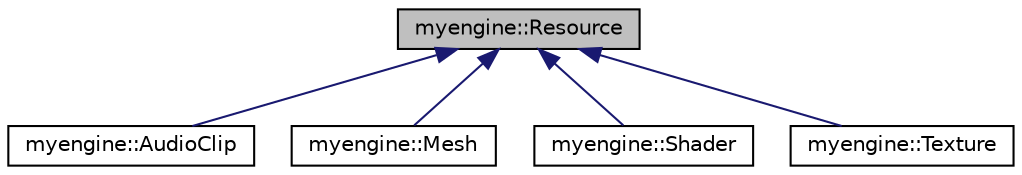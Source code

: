 digraph "myengine::Resource"
{
 // LATEX_PDF_SIZE
  edge [fontname="Helvetica",fontsize="10",labelfontname="Helvetica",labelfontsize="10"];
  node [fontname="Helvetica",fontsize="10",shape=record];
  Node1 [label="myengine::Resource",height=0.2,width=0.4,color="black", fillcolor="grey75", style="filled", fontcolor="black",tooltip=" "];
  Node1 -> Node2 [dir="back",color="midnightblue",fontsize="10",style="solid",fontname="Helvetica"];
  Node2 [label="myengine::AudioClip",height=0.2,width=0.4,color="black", fillcolor="white", style="filled",URL="$structmyengine_1_1_audio_clip.html",tooltip=" "];
  Node1 -> Node3 [dir="back",color="midnightblue",fontsize="10",style="solid",fontname="Helvetica"];
  Node3 [label="myengine::Mesh",height=0.2,width=0.4,color="black", fillcolor="white", style="filled",URL="$structmyengine_1_1_mesh.html",tooltip=" "];
  Node1 -> Node4 [dir="back",color="midnightblue",fontsize="10",style="solid",fontname="Helvetica"];
  Node4 [label="myengine::Shader",height=0.2,width=0.4,color="black", fillcolor="white", style="filled",URL="$structmyengine_1_1_shader.html",tooltip=" "];
  Node1 -> Node5 [dir="back",color="midnightblue",fontsize="10",style="solid",fontname="Helvetica"];
  Node5 [label="myengine::Texture",height=0.2,width=0.4,color="black", fillcolor="white", style="filled",URL="$structmyengine_1_1_texture.html",tooltip=" "];
}
